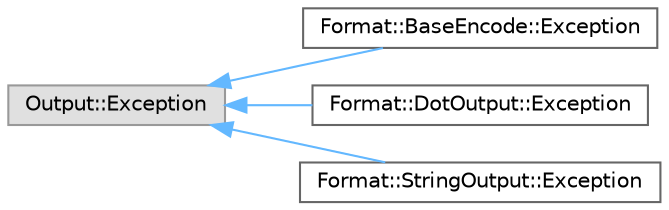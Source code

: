digraph "Graphical Class Hierarchy"
{
 // LATEX_PDF_SIZE
  bgcolor="transparent";
  edge [fontname=Helvetica,fontsize=10,labelfontname=Helvetica,labelfontsize=10];
  node [fontname=Helvetica,fontsize=10,shape=box,height=0.2,width=0.4];
  rankdir="LR";
  Node0 [label="Output::Exception",height=0.2,width=0.4,color="grey60", fillcolor="#E0E0E0", style="filled",tooltip=" "];
  Node0 -> Node1 [dir="back",color="steelblue1",style="solid"];
  Node1 [label="Format::BaseEncode::Exception",height=0.2,width=0.4,color="grey40", fillcolor="white", style="filled",URL="$d6/d5b/structFormat_1_1BaseEncode_1_1Exception.html",tooltip=" "];
  Node0 -> Node2 [dir="back",color="steelblue1",style="solid"];
  Node2 [label="Format::DotOutput::Exception",height=0.2,width=0.4,color="grey40", fillcolor="white", style="filled",URL="$d7/d81/structFormat_1_1DotOutput_1_1Exception.html",tooltip=" "];
  Node0 -> Node3 [dir="back",color="steelblue1",style="solid"];
  Node3 [label="Format::StringOutput::Exception",height=0.2,width=0.4,color="grey40", fillcolor="white", style="filled",URL="$da/d47/structFormat_1_1StringOutput_1_1Exception.html",tooltip=" "];
}
